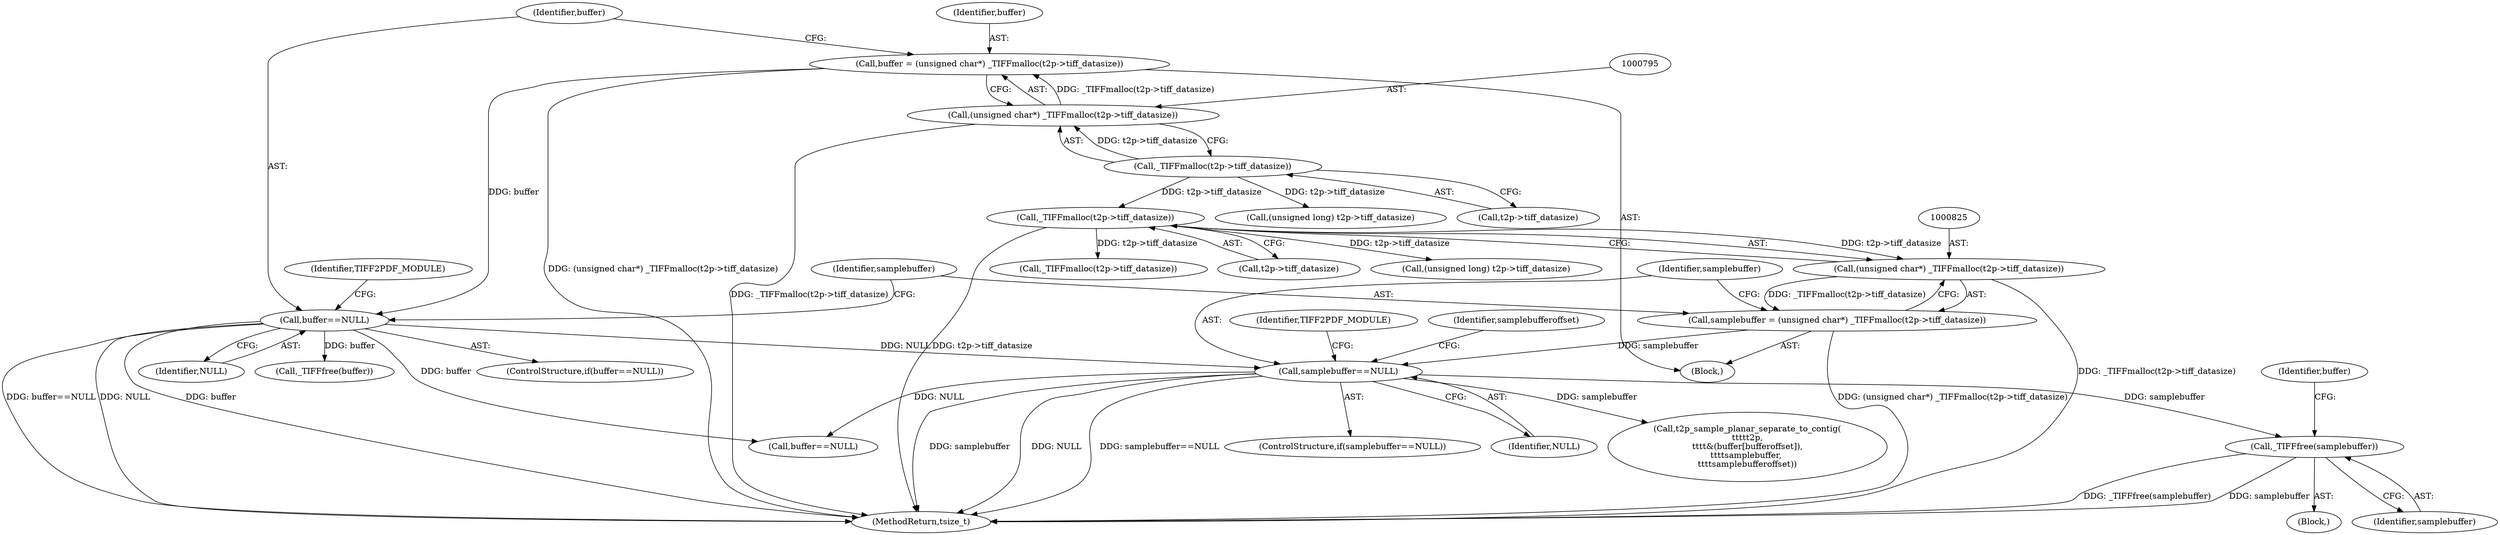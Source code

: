 digraph "0_libtiff_c7153361a4041260719b340f73f2f76@API" {
"1000899" [label="(Call,_TIFFfree(samplebuffer))"];
"1000831" [label="(Call,samplebuffer==NULL)"];
"1000822" [label="(Call,samplebuffer = (unsigned char*) _TIFFmalloc(t2p->tiff_datasize))"];
"1000824" [label="(Call,(unsigned char*) _TIFFmalloc(t2p->tiff_datasize))"];
"1000826" [label="(Call,_TIFFmalloc(t2p->tiff_datasize))"];
"1000796" [label="(Call,_TIFFmalloc(t2p->tiff_datasize))"];
"1000801" [label="(Call,buffer==NULL)"];
"1000792" [label="(Call,buffer = (unsigned char*) _TIFFmalloc(t2p->tiff_datasize))"];
"1000794" [label="(Call,(unsigned char*) _TIFFmalloc(t2p->tiff_datasize))"];
"1000899" [label="(Call,_TIFFfree(samplebuffer))"];
"1000830" [label="(ControlStructure,if(samplebuffer==NULL))"];
"1000833" [label="(Identifier,NULL)"];
"1000826" [label="(Call,_TIFFmalloc(t2p->tiff_datasize))"];
"1000831" [label="(Call,samplebuffer==NULL)"];
"1000794" [label="(Call,(unsigned char*) _TIFFmalloc(t2p->tiff_datasize))"];
"1000927" [label="(Call,buffer==NULL)"];
"1000824" [label="(Call,(unsigned char*) _TIFFmalloc(t2p->tiff_datasize))"];
"1000913" [label="(Call,t2p_sample_planar_separate_to_contig(\n\t\t\t\tt2p,\n\t\t\t\t&(buffer[bufferoffset]),\n\t\t\t\tsamplebuffer, \n\t\t\t\tsamplebufferoffset))"];
"1000836" [label="(Identifier,TIFF2PDF_MODULE)"];
"1000800" [label="(ControlStructure,if(buffer==NULL))"];
"1000838" [label="(Call,(unsigned long) t2p->tiff_datasize)"];
"1000902" [label="(Identifier,buffer)"];
"1000935" [label="(Call,_TIFFmalloc(t2p->tiff_datasize))"];
"1000823" [label="(Identifier,samplebuffer)"];
"1000827" [label="(Call,t2p->tiff_datasize)"];
"1000803" [label="(Identifier,NULL)"];
"1000888" [label="(Block,)"];
"1000796" [label="(Call,_TIFFmalloc(t2p->tiff_datasize))"];
"1000900" [label="(Identifier,samplebuffer)"];
"1000776" [label="(Block,)"];
"1000802" [label="(Identifier,buffer)"];
"1000832" [label="(Identifier,samplebuffer)"];
"1000797" [label="(Call,t2p->tiff_datasize)"];
"1000853" [label="(Identifier,samplebufferoffset)"];
"1001530" [label="(MethodReturn,tsize_t)"];
"1000806" [label="(Identifier,TIFF2PDF_MODULE)"];
"1000792" [label="(Call,buffer = (unsigned char*) _TIFFmalloc(t2p->tiff_datasize))"];
"1000822" [label="(Call,samplebuffer = (unsigned char*) _TIFFmalloc(t2p->tiff_datasize))"];
"1000901" [label="(Call,_TIFFfree(buffer))"];
"1000801" [label="(Call,buffer==NULL)"];
"1000793" [label="(Identifier,buffer)"];
"1000808" [label="(Call,(unsigned long) t2p->tiff_datasize)"];
"1000899" -> "1000888"  [label="AST: "];
"1000899" -> "1000900"  [label="CFG: "];
"1000900" -> "1000899"  [label="AST: "];
"1000902" -> "1000899"  [label="CFG: "];
"1000899" -> "1001530"  [label="DDG: _TIFFfree(samplebuffer)"];
"1000899" -> "1001530"  [label="DDG: samplebuffer"];
"1000831" -> "1000899"  [label="DDG: samplebuffer"];
"1000831" -> "1000830"  [label="AST: "];
"1000831" -> "1000833"  [label="CFG: "];
"1000832" -> "1000831"  [label="AST: "];
"1000833" -> "1000831"  [label="AST: "];
"1000836" -> "1000831"  [label="CFG: "];
"1000853" -> "1000831"  [label="CFG: "];
"1000831" -> "1001530"  [label="DDG: samplebuffer"];
"1000831" -> "1001530"  [label="DDG: NULL"];
"1000831" -> "1001530"  [label="DDG: samplebuffer==NULL"];
"1000822" -> "1000831"  [label="DDG: samplebuffer"];
"1000801" -> "1000831"  [label="DDG: NULL"];
"1000831" -> "1000913"  [label="DDG: samplebuffer"];
"1000831" -> "1000927"  [label="DDG: NULL"];
"1000822" -> "1000776"  [label="AST: "];
"1000822" -> "1000824"  [label="CFG: "];
"1000823" -> "1000822"  [label="AST: "];
"1000824" -> "1000822"  [label="AST: "];
"1000832" -> "1000822"  [label="CFG: "];
"1000822" -> "1001530"  [label="DDG: (unsigned char*) _TIFFmalloc(t2p->tiff_datasize)"];
"1000824" -> "1000822"  [label="DDG: _TIFFmalloc(t2p->tiff_datasize)"];
"1000824" -> "1000826"  [label="CFG: "];
"1000825" -> "1000824"  [label="AST: "];
"1000826" -> "1000824"  [label="AST: "];
"1000824" -> "1001530"  [label="DDG: _TIFFmalloc(t2p->tiff_datasize)"];
"1000826" -> "1000824"  [label="DDG: t2p->tiff_datasize"];
"1000826" -> "1000827"  [label="CFG: "];
"1000827" -> "1000826"  [label="AST: "];
"1000826" -> "1001530"  [label="DDG: t2p->tiff_datasize"];
"1000796" -> "1000826"  [label="DDG: t2p->tiff_datasize"];
"1000826" -> "1000838"  [label="DDG: t2p->tiff_datasize"];
"1000826" -> "1000935"  [label="DDG: t2p->tiff_datasize"];
"1000796" -> "1000794"  [label="AST: "];
"1000796" -> "1000797"  [label="CFG: "];
"1000797" -> "1000796"  [label="AST: "];
"1000794" -> "1000796"  [label="CFG: "];
"1000796" -> "1000794"  [label="DDG: t2p->tiff_datasize"];
"1000796" -> "1000808"  [label="DDG: t2p->tiff_datasize"];
"1000801" -> "1000800"  [label="AST: "];
"1000801" -> "1000803"  [label="CFG: "];
"1000802" -> "1000801"  [label="AST: "];
"1000803" -> "1000801"  [label="AST: "];
"1000806" -> "1000801"  [label="CFG: "];
"1000823" -> "1000801"  [label="CFG: "];
"1000801" -> "1001530"  [label="DDG: NULL"];
"1000801" -> "1001530"  [label="DDG: buffer"];
"1000801" -> "1001530"  [label="DDG: buffer==NULL"];
"1000792" -> "1000801"  [label="DDG: buffer"];
"1000801" -> "1000901"  [label="DDG: buffer"];
"1000801" -> "1000927"  [label="DDG: buffer"];
"1000792" -> "1000776"  [label="AST: "];
"1000792" -> "1000794"  [label="CFG: "];
"1000793" -> "1000792"  [label="AST: "];
"1000794" -> "1000792"  [label="AST: "];
"1000802" -> "1000792"  [label="CFG: "];
"1000792" -> "1001530"  [label="DDG: (unsigned char*) _TIFFmalloc(t2p->tiff_datasize)"];
"1000794" -> "1000792"  [label="DDG: _TIFFmalloc(t2p->tiff_datasize)"];
"1000795" -> "1000794"  [label="AST: "];
"1000794" -> "1001530"  [label="DDG: _TIFFmalloc(t2p->tiff_datasize)"];
}
